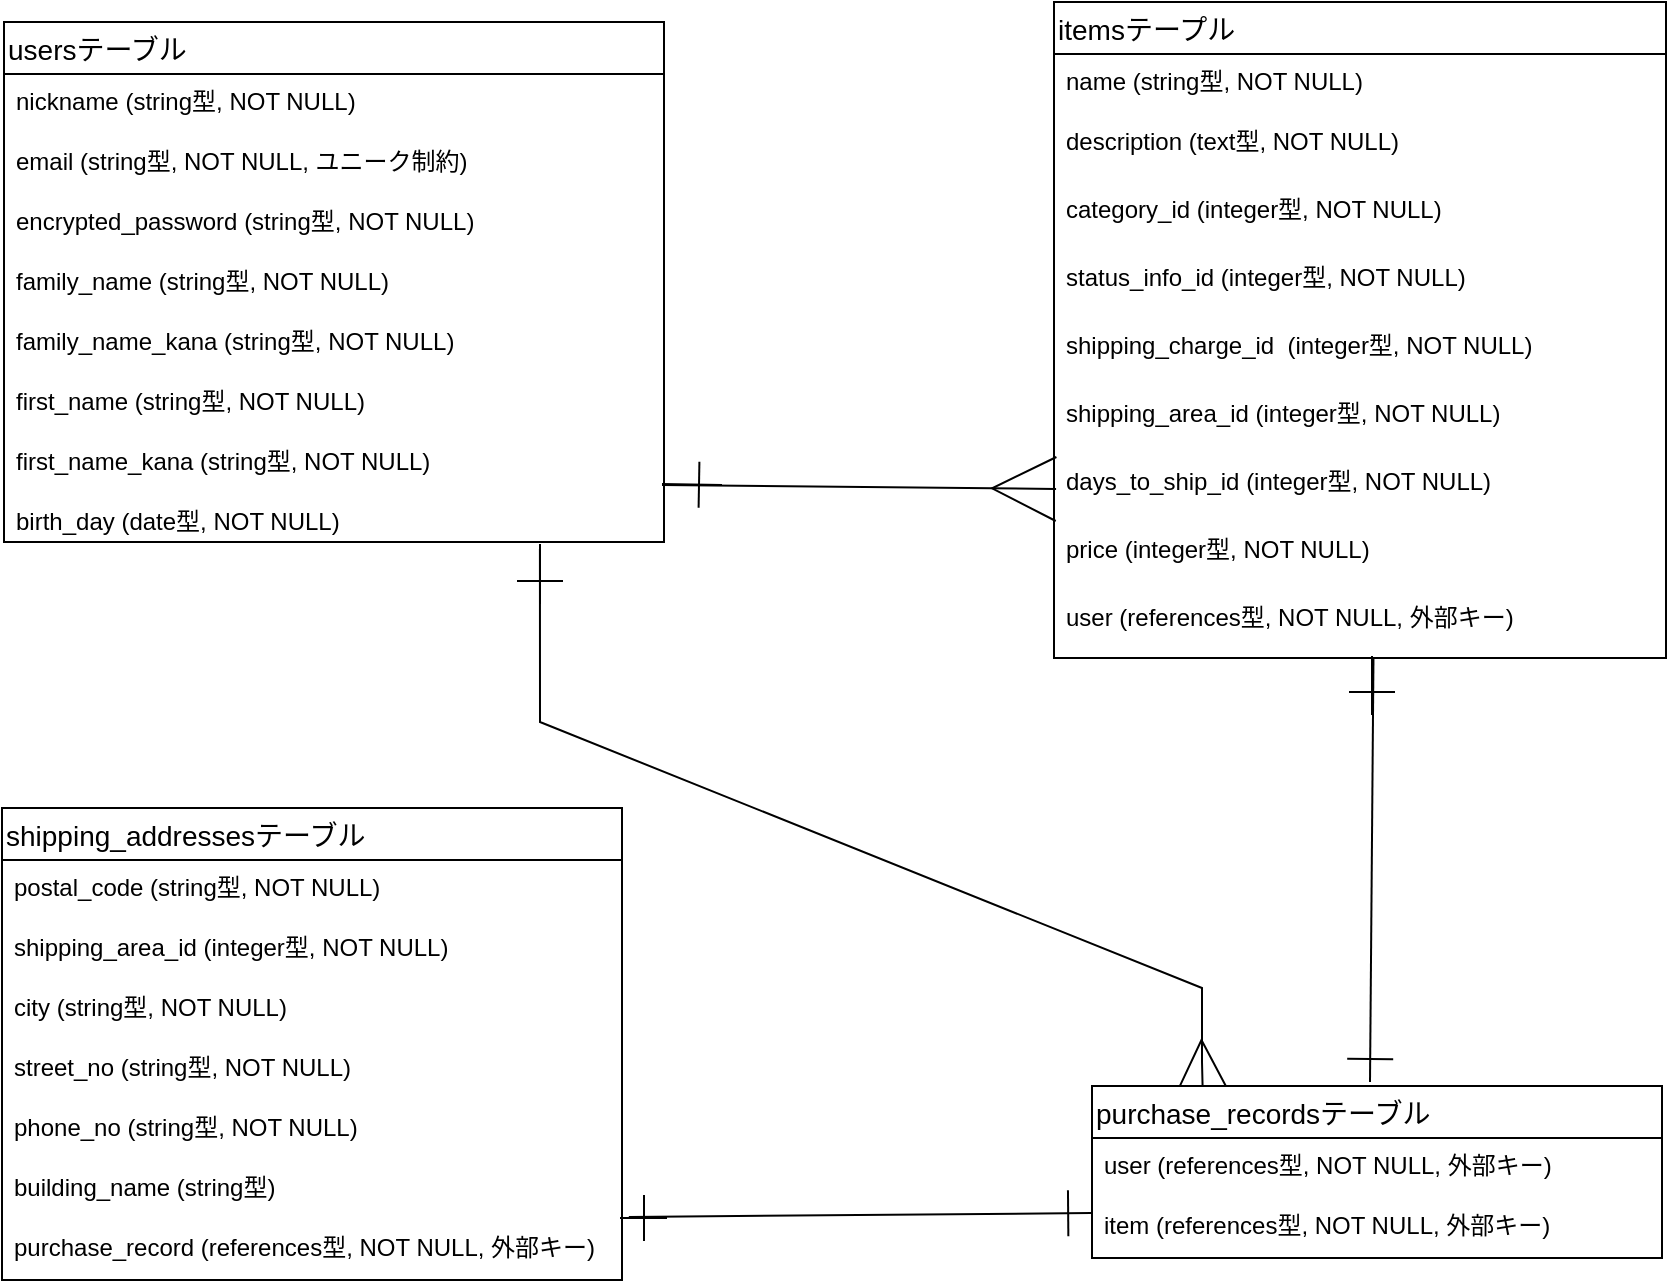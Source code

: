 <mxfile>
    <diagram id="ksEmBoWq-q6VO8icEamf" name="ページ1">
        <mxGraphModel dx="231" dy="2858" grid="0" gridSize="10" guides="1" tooltips="1" connect="0" arrows="1" fold="1" page="1" pageScale="1" pageWidth="827" pageHeight="1169" background="none" math="0" shadow="0">
            <root>
                <mxCell id="0"/>
                <mxCell id="1" parent="0"/>
                <mxCell id="94" style="edgeStyle=none;rounded=0;html=1;endArrow=ERmany;endFill=0;startSize=16;endSize=21;sourcePerimeterSpacing=0;targetPerimeterSpacing=0;strokeWidth=1;exitX=0.812;exitY=1.146;exitDx=0;exitDy=0;exitPerimeter=0;entryX=0.194;entryY=0;entryDx=0;entryDy=0;entryPerimeter=0;" edge="1" parent="1" source="25" target="69">
                    <mxGeometry relative="1" as="geometry">
                        <mxPoint x="630" y="-920" as="targetPoint"/>
                        <Array as="points">
                            <mxPoint x="281" y="-1120"/>
                            <mxPoint x="612" y="-987"/>
                            <mxPoint x="612" y="-950"/>
                        </Array>
                    </mxGeometry>
                </mxCell>
                <mxCell id="96" style="edgeStyle=none;rounded=0;html=1;endArrow=ERone;endFill=0;startSize=16;endSize=21;sourcePerimeterSpacing=0;targetPerimeterSpacing=0;strokeWidth=1;" edge="1" parent="1">
                    <mxGeometry relative="1" as="geometry">
                        <mxPoint x="281" y="-1179" as="targetPoint"/>
                        <mxPoint x="281" y="-1209" as="sourcePoint"/>
                    </mxGeometry>
                </mxCell>
                <mxCell id="2" value="usersテーブル" style="swimlane;fontStyle=0;childLayout=stackLayout;horizontal=1;startSize=26;horizontalStack=0;resizeParent=1;resizeParentMax=0;resizeLast=0;collapsible=1;marginBottom=0;align=left;fontSize=14;" vertex="1" parent="1">
                    <mxGeometry x="13" y="-1470" width="330" height="260" as="geometry"/>
                </mxCell>
                <mxCell id="30" value="nickname (string型, NOT NULL)" style="text;strokeColor=none;fillColor=none;spacingLeft=4;spacingRight=4;overflow=hidden;rotatable=0;points=[[0,0.5],[1,0.5]];portConstraint=eastwest;fontSize=12;" vertex="1" parent="2">
                    <mxGeometry y="26" width="330" height="30" as="geometry"/>
                </mxCell>
                <mxCell id="31" value="email (string型, NOT NULL, ユニーク制約)" style="text;strokeColor=none;fillColor=none;spacingLeft=4;spacingRight=4;overflow=hidden;rotatable=0;points=[[0,0.5],[1,0.5]];portConstraint=eastwest;fontSize=12;" vertex="1" parent="2">
                    <mxGeometry y="56" width="330" height="30" as="geometry"/>
                </mxCell>
                <mxCell id="32" value="encrypted_password (string型, NOT NULL)" style="text;strokeColor=none;fillColor=none;spacingLeft=4;spacingRight=4;overflow=hidden;rotatable=0;points=[[0,0.5],[1,0.5]];portConstraint=eastwest;fontSize=12;" vertex="1" parent="2">
                    <mxGeometry y="86" width="330" height="30" as="geometry"/>
                </mxCell>
                <mxCell id="33" value="family_name (string型, NOT NULL)" style="text;strokeColor=none;fillColor=none;spacingLeft=4;spacingRight=4;overflow=hidden;rotatable=0;points=[[0,0.5],[1,0.5]];portConstraint=eastwest;fontSize=12;" vertex="1" parent="2">
                    <mxGeometry y="116" width="330" height="30" as="geometry"/>
                </mxCell>
                <mxCell id="34" value="family_name_kana (string型, NOT NULL)" style="text;strokeColor=none;fillColor=none;spacingLeft=4;spacingRight=4;overflow=hidden;rotatable=0;points=[[0,0.5],[1,0.5]];portConstraint=eastwest;fontSize=12;" vertex="1" parent="2">
                    <mxGeometry y="146" width="330" height="30" as="geometry"/>
                </mxCell>
                <mxCell id="35" value="first_name (string型, NOT NULL)" style="text;strokeColor=none;fillColor=none;spacingLeft=4;spacingRight=4;overflow=hidden;rotatable=0;points=[[0,0.5],[1,0.5]];portConstraint=eastwest;fontSize=12;" vertex="1" parent="2">
                    <mxGeometry y="176" width="330" height="30" as="geometry"/>
                </mxCell>
                <mxCell id="36" value="first_name_kana (string型, NOT NULL)" style="text;strokeColor=none;fillColor=none;spacingLeft=4;spacingRight=4;overflow=hidden;rotatable=0;points=[[0,0.5],[1,0.5]];portConstraint=eastwest;fontSize=12;" vertex="1" parent="2">
                    <mxGeometry y="206" width="330" height="30" as="geometry"/>
                </mxCell>
                <mxCell id="25" value="birth_day (date型, NOT NULL)" style="text;strokeColor=none;fillColor=none;spacingLeft=4;spacingRight=4;overflow=hidden;rotatable=0;points=[[0,0.5],[1,0.5]];portConstraint=eastwest;fontSize=12;" vertex="1" parent="2">
                    <mxGeometry y="236" width="330" height="24" as="geometry"/>
                </mxCell>
                <mxCell id="106" style="edgeStyle=none;rounded=0;html=1;fontColor=#F0F0F0;endArrow=ERone;endFill=0;startSize=16;endSize=21;sourcePerimeterSpacing=0;targetPerimeterSpacing=0;strokeWidth=1;" edge="1" parent="1">
                    <mxGeometry relative="1" as="geometry">
                        <mxPoint x="697.733" y="-1152" as="sourcePoint"/>
                        <mxPoint x="696" y="-940" as="targetPoint"/>
                    </mxGeometry>
                </mxCell>
                <mxCell id="107" style="edgeStyle=none;rounded=0;html=1;fontColor=#F0F0F0;endArrow=ERone;endFill=0;startSize=16;endSize=21;sourcePerimeterSpacing=0;targetPerimeterSpacing=0;strokeWidth=1;" edge="1" parent="1">
                    <mxGeometry relative="1" as="geometry">
                        <mxPoint x="697" y="-1123.5" as="targetPoint"/>
                        <mxPoint x="697" y="-1153" as="sourcePoint"/>
                    </mxGeometry>
                </mxCell>
                <mxCell id="26" value="itemsテープル" style="swimlane;fontStyle=0;childLayout=stackLayout;horizontal=1;startSize=26;horizontalStack=0;resizeParent=1;resizeParentMax=0;resizeLast=0;collapsible=1;marginBottom=0;align=left;fontSize=14;labelBackgroundColor=default;" vertex="1" parent="1">
                    <mxGeometry x="538" y="-1480" width="306" height="328" as="geometry"/>
                </mxCell>
                <mxCell id="28" value="name (string型, NOT NULL)" style="text;strokeColor=none;fillColor=none;spacingLeft=4;spacingRight=4;overflow=hidden;rotatable=0;points=[[0,0.5],[1,0.5]];portConstraint=eastwest;fontSize=12;" vertex="1" parent="26">
                    <mxGeometry y="26" width="306" height="30" as="geometry"/>
                </mxCell>
                <mxCell id="29" value="description (text型, NOT NULL)" style="text;strokeColor=none;fillColor=none;spacingLeft=4;spacingRight=4;overflow=hidden;rotatable=0;points=[[0,0.5],[1,0.5]];portConstraint=eastwest;fontSize=12;labelBackgroundColor=none;" vertex="1" parent="26">
                    <mxGeometry y="56" width="306" height="34" as="geometry"/>
                </mxCell>
                <mxCell id="39" value="category_id (integer型, NOT NULL)" style="text;strokeColor=none;fillColor=none;spacingLeft=4;spacingRight=4;overflow=hidden;rotatable=0;points=[[0,0.5],[1,0.5]];portConstraint=eastwest;fontSize=12;labelBackgroundColor=none;" vertex="1" parent="26">
                    <mxGeometry y="90" width="306" height="34" as="geometry"/>
                </mxCell>
                <mxCell id="100" value="status_info_id (integer型, NOT NULL)" style="text;strokeColor=none;fillColor=none;spacingLeft=4;spacingRight=4;overflow=hidden;rotatable=0;points=[[0,0.5],[1,0.5]];portConstraint=eastwest;fontSize=12;labelBackgroundColor=none;" vertex="1" parent="26">
                    <mxGeometry y="124" width="306" height="34" as="geometry"/>
                </mxCell>
                <mxCell id="41" value="shipping_charge_id  (integer型, NOT NULL)" style="text;strokeColor=none;fillColor=none;spacingLeft=4;spacingRight=4;overflow=hidden;rotatable=0;points=[[0,0.5],[1,0.5]];portConstraint=eastwest;fontSize=12;" vertex="1" parent="26">
                    <mxGeometry y="158" width="306" height="34" as="geometry"/>
                </mxCell>
                <mxCell id="42" value="shipping_area_id (integer型, NOT NULL)" style="text;strokeColor=none;fillColor=none;spacingLeft=4;spacingRight=4;overflow=hidden;rotatable=0;points=[[0,0.5],[1,0.5]];portConstraint=eastwest;fontSize=12;" vertex="1" parent="26">
                    <mxGeometry y="192" width="306" height="34" as="geometry"/>
                </mxCell>
                <mxCell id="43" value="days_to_ship_id (integer型, NOT NULL)" style="text;strokeColor=none;fillColor=none;spacingLeft=4;spacingRight=4;overflow=hidden;rotatable=0;points=[[0,0.5],[1,0.5]];portConstraint=eastwest;fontSize=12;" vertex="1" parent="26">
                    <mxGeometry y="226" width="306" height="34" as="geometry"/>
                </mxCell>
                <mxCell id="44" value="price (integer型, NOT NULL)" style="text;strokeColor=none;fillColor=none;spacingLeft=4;spacingRight=4;overflow=hidden;rotatable=0;points=[[0,0.5],[1,0.5]];portConstraint=eastwest;fontSize=12;" vertex="1" parent="26">
                    <mxGeometry y="260" width="306" height="34" as="geometry"/>
                </mxCell>
                <mxCell id="45" value="user (references型, NOT NULL, 外部キー)" style="text;strokeColor=none;fillColor=none;spacingLeft=4;spacingRight=4;overflow=hidden;rotatable=0;points=[[0,0.5],[1,0.5]];portConstraint=eastwest;fontSize=12;" vertex="1" parent="26">
                    <mxGeometry y="294" width="306" height="34" as="geometry"/>
                </mxCell>
                <mxCell id="62" value="shipping_addressesテーブル" style="swimlane;fontStyle=0;childLayout=stackLayout;horizontal=1;startSize=26;horizontalStack=0;resizeParent=1;resizeParentMax=0;resizeLast=0;collapsible=1;marginBottom=0;align=left;fontSize=14;" vertex="1" parent="1">
                    <mxGeometry x="12" y="-1077" width="310" height="236" as="geometry"/>
                </mxCell>
                <mxCell id="63" value="postal_code (string型, NOT NULL)" style="text;strokeColor=none;fillColor=none;spacingLeft=4;spacingRight=4;overflow=hidden;rotatable=0;points=[[0,0.5],[1,0.5]];portConstraint=eastwest;fontSize=12;" vertex="1" parent="62">
                    <mxGeometry y="26" width="310" height="30" as="geometry"/>
                </mxCell>
                <mxCell id="64" value="shipping_area_id (integer型, NOT NULL)" style="text;strokeColor=none;fillColor=none;spacingLeft=4;spacingRight=4;overflow=hidden;rotatable=0;points=[[0,0.5],[1,0.5]];portConstraint=eastwest;fontSize=12;" vertex="1" parent="62">
                    <mxGeometry y="56" width="310" height="30" as="geometry"/>
                </mxCell>
                <mxCell id="65" value="city (string型, NOT NULL)" style="text;strokeColor=none;fillColor=none;spacingLeft=4;spacingRight=4;overflow=hidden;rotatable=0;points=[[0,0.5],[1,0.5]];portConstraint=eastwest;fontSize=12;" vertex="1" parent="62">
                    <mxGeometry y="86" width="310" height="30" as="geometry"/>
                </mxCell>
                <mxCell id="66" value="street_no (string型, NOT NULL)" style="text;strokeColor=none;fillColor=none;spacingLeft=4;spacingRight=4;overflow=hidden;rotatable=0;points=[[0,0.5],[1,0.5]];portConstraint=eastwest;fontSize=12;" vertex="1" parent="62">
                    <mxGeometry y="116" width="310" height="30" as="geometry"/>
                </mxCell>
                <mxCell id="67" value="phone_no (string型, NOT NULL)" style="text;strokeColor=none;fillColor=none;spacingLeft=4;spacingRight=4;overflow=hidden;rotatable=0;points=[[0,0.5],[1,0.5]];portConstraint=eastwest;fontSize=12;" vertex="1" parent="62">
                    <mxGeometry y="146" width="310" height="30" as="geometry"/>
                </mxCell>
                <mxCell id="68" value="building_name (string型)" style="text;strokeColor=none;fillColor=none;spacingLeft=4;spacingRight=4;overflow=hidden;rotatable=0;points=[[0,0.5],[1,0.5]];portConstraint=eastwest;fontSize=12;" vertex="1" parent="62">
                    <mxGeometry y="176" width="310" height="30" as="geometry"/>
                </mxCell>
                <mxCell id="108" value="purchase_record (references型, NOT NULL, 外部キー)" style="text;strokeColor=none;fillColor=none;spacingLeft=4;spacingRight=4;overflow=hidden;rotatable=0;points=[[0,0.5],[1,0.5]];portConstraint=eastwest;fontSize=12;" vertex="1" parent="62">
                    <mxGeometry y="206" width="310" height="30" as="geometry"/>
                </mxCell>
                <mxCell id="69" value="purchase_recordsテーブル" style="swimlane;fontStyle=0;childLayout=stackLayout;horizontal=1;startSize=26;horizontalStack=0;resizeParent=1;resizeParentMax=0;resizeLast=0;collapsible=1;marginBottom=0;align=left;fontSize=14;" vertex="1" parent="1">
                    <mxGeometry x="557" y="-938" width="285" height="86" as="geometry"/>
                </mxCell>
                <mxCell id="70" value="user (references型, NOT NULL, 外部キー)" style="text;strokeColor=none;fillColor=none;spacingLeft=4;spacingRight=4;overflow=hidden;rotatable=0;points=[[0,0.5],[1,0.5]];portConstraint=eastwest;fontSize=12;" vertex="1" parent="69">
                    <mxGeometry y="26" width="285" height="30" as="geometry"/>
                </mxCell>
                <mxCell id="71" value="item (references型, NOT NULL, 外部キー)" style="text;strokeColor=none;fillColor=none;spacingLeft=4;spacingRight=4;overflow=hidden;rotatable=0;points=[[0,0.5],[1,0.5]];portConstraint=eastwest;fontSize=12;" vertex="1" parent="69">
                    <mxGeometry y="56" width="285" height="30" as="geometry"/>
                </mxCell>
                <mxCell id="85" style="edgeStyle=none;rounded=0;html=1;endArrow=ERone;endFill=0;startSize=16;endSize=21;sourcePerimeterSpacing=0;strokeWidth=1;" edge="1" parent="1">
                    <mxGeometry relative="1" as="geometry">
                        <mxPoint x="372" y="-1238.47" as="targetPoint"/>
                        <mxPoint x="342" y="-1239.003" as="sourcePoint"/>
                    </mxGeometry>
                </mxCell>
                <mxCell id="99" style="edgeStyle=none;html=1;entryX=-0.012;entryY=0.603;entryDx=0;entryDy=0;entryPerimeter=0;endArrow=ERmany;endFill=0;rounded=0;endSize=30;strokeWidth=1;startSize=16;sourcePerimeterSpacing=0;exitX=0.997;exitY=0.604;exitDx=0;exitDy=0;exitPerimeter=0;" edge="1" parent="1">
                    <mxGeometry relative="1" as="geometry">
                        <mxPoint x="342.01" y="-1238.504" as="sourcePoint"/>
                        <mxPoint x="539.04" y="-1236.498" as="targetPoint"/>
                    </mxGeometry>
                </mxCell>
                <mxCell id="102" style="edgeStyle=none;rounded=0;html=1;fontColor=#F0F0F0;endArrow=ERone;endFill=0;startSize=16;endSize=21;sourcePerimeterSpacing=0;targetPerimeterSpacing=0;strokeWidth=1;entryX=-0.012;entryY=0.25;entryDx=0;entryDy=0;entryPerimeter=0;exitX=1.011;exitY=-0.05;exitDx=0;exitDy=0;exitPerimeter=0;" edge="1" parent="1">
                    <mxGeometry relative="1" as="geometry">
                        <mxPoint x="325.41" y="-872.5" as="sourcePoint"/>
                        <mxPoint x="556.58" y="-874.5" as="targetPoint"/>
                    </mxGeometry>
                </mxCell>
                <mxCell id="104" style="edgeStyle=none;rounded=0;html=1;fontColor=#F0F0F0;endArrow=ERone;endFill=0;startSize=16;endSize=21;sourcePerimeterSpacing=0;targetPerimeterSpacing=0;strokeWidth=1;" edge="1" parent="1">
                    <mxGeometry relative="1" as="geometry">
                        <mxPoint x="344.5" y="-872" as="targetPoint"/>
                        <mxPoint x="321" y="-872" as="sourcePoint"/>
                    </mxGeometry>
                </mxCell>
            </root>
        </mxGraphModel>
    </diagram>
</mxfile>
